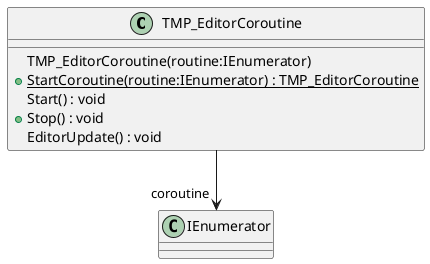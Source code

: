 @startuml
class TMP_EditorCoroutine {
    TMP_EditorCoroutine(routine:IEnumerator)
    + {static} StartCoroutine(routine:IEnumerator) : TMP_EditorCoroutine
    Start() : void
    + Stop() : void
    EditorUpdate() : void
}
TMP_EditorCoroutine --> "coroutine" IEnumerator
@enduml
